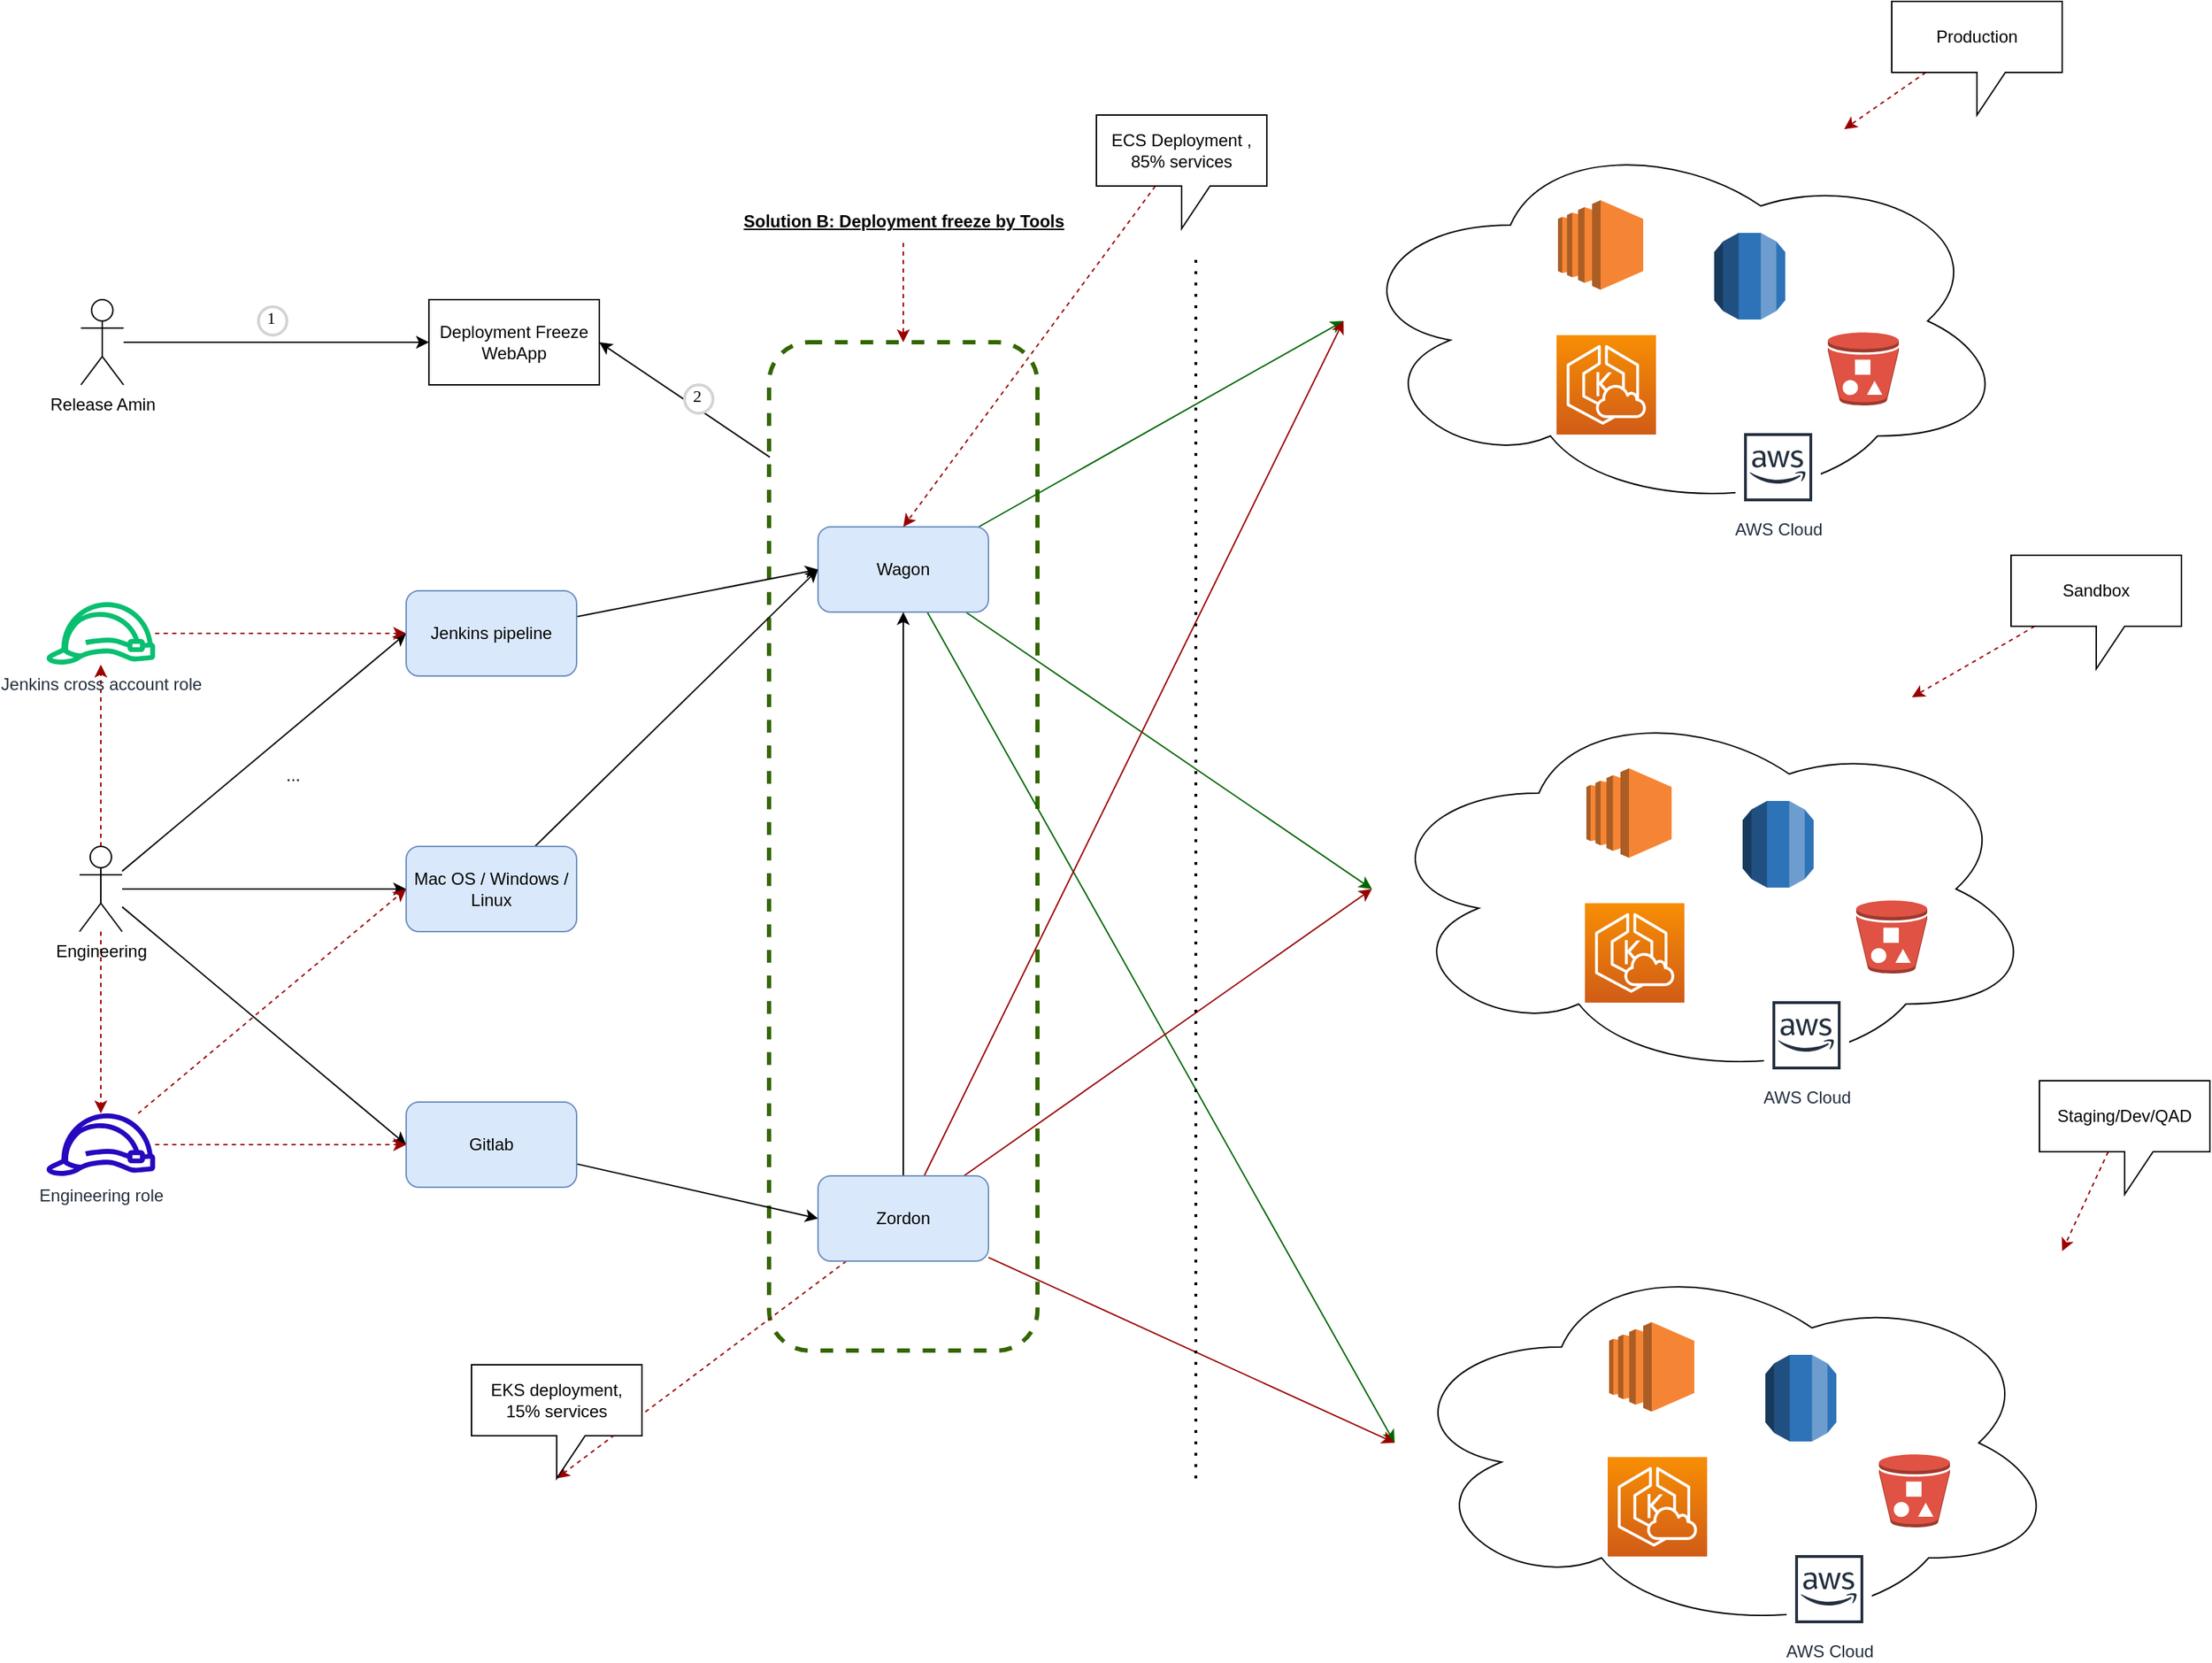 <mxfile version="20.8.11" type="github">
  <diagram name="Page-1" id="IRaWxVjA5Qp4IZFzlLB0">
    <mxGraphModel dx="1634" dy="1131" grid="1" gridSize="10" guides="1" tooltips="1" connect="1" arrows="1" fold="1" page="1" pageScale="1" pageWidth="850" pageHeight="1100" math="0" shadow="0">
      <root>
        <mxCell id="0" />
        <mxCell id="1" parent="0" />
        <mxCell id="0Y3rsa4D7ZO0_9Gj3SC6-74" style="edgeStyle=none;rounded=0;orthogonalLoop=1;jettySize=auto;html=1;entryX=1;entryY=0.5;entryDx=0;entryDy=0;exitX=0.003;exitY=0.114;exitDx=0;exitDy=0;exitPerimeter=0;" edge="1" parent="1" source="0Y3rsa4D7ZO0_9Gj3SC6-2" target="0Y3rsa4D7ZO0_9Gj3SC6-69">
          <mxGeometry relative="1" as="geometry" />
        </mxCell>
        <mxCell id="0Y3rsa4D7ZO0_9Gj3SC6-2" value="" style="rounded=1;whiteSpace=wrap;html=1;fillColor=none;dashed=1;gradientColor=default;strokeWidth=3;strokeColor=#336600;" vertex="1" parent="1">
          <mxGeometry x="879.5" y="390" width="189" height="710" as="geometry" />
        </mxCell>
        <mxCell id="0Y3rsa4D7ZO0_9Gj3SC6-3" style="edgeStyle=none;rounded=0;orthogonalLoop=1;jettySize=auto;html=1;entryX=0;entryY=0.5;entryDx=0;entryDy=0;strokeColor=#006600;" edge="1" parent="1" source="0Y3rsa4D7ZO0_9Gj3SC6-6" target="0Y3rsa4D7ZO0_9Gj3SC6-23">
          <mxGeometry relative="1" as="geometry" />
        </mxCell>
        <mxCell id="0Y3rsa4D7ZO0_9Gj3SC6-4" style="edgeStyle=none;rounded=0;orthogonalLoop=1;jettySize=auto;html=1;entryX=0;entryY=0.5;entryDx=0;entryDy=0;strokeColor=#006600;" edge="1" parent="1" source="0Y3rsa4D7ZO0_9Gj3SC6-6" target="0Y3rsa4D7ZO0_9Gj3SC6-31">
          <mxGeometry relative="1" as="geometry" />
        </mxCell>
        <mxCell id="0Y3rsa4D7ZO0_9Gj3SC6-5" style="edgeStyle=none;rounded=0;orthogonalLoop=1;jettySize=auto;html=1;entryX=0;entryY=0.5;entryDx=0;entryDy=0;strokeColor=#006600;" edge="1" parent="1" source="0Y3rsa4D7ZO0_9Gj3SC6-6" target="0Y3rsa4D7ZO0_9Gj3SC6-39">
          <mxGeometry relative="1" as="geometry" />
        </mxCell>
        <mxCell id="0Y3rsa4D7ZO0_9Gj3SC6-6" value="Wagon" style="rounded=1;whiteSpace=wrap;html=1;fillColor=#dae8fc;strokeColor=#6c8ebf;" vertex="1" parent="1">
          <mxGeometry x="914" y="520" width="120" height="60" as="geometry" />
        </mxCell>
        <mxCell id="0Y3rsa4D7ZO0_9Gj3SC6-7" style="edgeStyle=none;rounded=0;orthogonalLoop=1;jettySize=auto;html=1;entryX=0;entryY=0.5;entryDx=0;entryDy=0;" edge="1" parent="1" source="0Y3rsa4D7ZO0_9Gj3SC6-12" target="0Y3rsa4D7ZO0_9Gj3SC6-54">
          <mxGeometry relative="1" as="geometry" />
        </mxCell>
        <mxCell id="0Y3rsa4D7ZO0_9Gj3SC6-8" style="edgeStyle=none;rounded=0;orthogonalLoop=1;jettySize=auto;html=1;entryX=0;entryY=0.5;entryDx=0;entryDy=0;" edge="1" parent="1" source="0Y3rsa4D7ZO0_9Gj3SC6-12" target="0Y3rsa4D7ZO0_9Gj3SC6-56">
          <mxGeometry relative="1" as="geometry" />
        </mxCell>
        <mxCell id="0Y3rsa4D7ZO0_9Gj3SC6-9" style="edgeStyle=none;rounded=0;orthogonalLoop=1;jettySize=auto;html=1;entryX=0;entryY=0.5;entryDx=0;entryDy=0;" edge="1" parent="1" source="0Y3rsa4D7ZO0_9Gj3SC6-12" target="0Y3rsa4D7ZO0_9Gj3SC6-58">
          <mxGeometry relative="1" as="geometry" />
        </mxCell>
        <mxCell id="0Y3rsa4D7ZO0_9Gj3SC6-10" style="edgeStyle=none;rounded=0;orthogonalLoop=1;jettySize=auto;html=1;strokeColor=#990000;dashed=1;" edge="1" parent="1" source="0Y3rsa4D7ZO0_9Gj3SC6-12" target="0Y3rsa4D7ZO0_9Gj3SC6-21">
          <mxGeometry relative="1" as="geometry" />
        </mxCell>
        <mxCell id="0Y3rsa4D7ZO0_9Gj3SC6-11" style="edgeStyle=none;rounded=0;orthogonalLoop=1;jettySize=auto;html=1;strokeColor=#990000;dashed=1;" edge="1" parent="1" source="0Y3rsa4D7ZO0_9Gj3SC6-12" target="0Y3rsa4D7ZO0_9Gj3SC6-61">
          <mxGeometry relative="1" as="geometry" />
        </mxCell>
        <mxCell id="0Y3rsa4D7ZO0_9Gj3SC6-12" value="Engineering" style="shape=umlActor;verticalLabelPosition=bottom;verticalAlign=top;html=1;outlineConnect=0;" vertex="1" parent="1">
          <mxGeometry x="394" y="745" width="30" height="60" as="geometry" />
        </mxCell>
        <mxCell id="0Y3rsa4D7ZO0_9Gj3SC6-13" style="edgeStyle=none;rounded=0;orthogonalLoop=1;jettySize=auto;html=1;entryX=0.5;entryY=1;entryDx=0;entryDy=0;" edge="1" parent="1" source="0Y3rsa4D7ZO0_9Gj3SC6-18" target="0Y3rsa4D7ZO0_9Gj3SC6-6">
          <mxGeometry relative="1" as="geometry" />
        </mxCell>
        <mxCell id="0Y3rsa4D7ZO0_9Gj3SC6-14" style="edgeStyle=none;rounded=0;orthogonalLoop=1;jettySize=auto;html=1;entryX=0;entryY=0.5;entryDx=0;entryDy=0;strokeColor=#990000;" edge="1" parent="1" source="0Y3rsa4D7ZO0_9Gj3SC6-18" target="0Y3rsa4D7ZO0_9Gj3SC6-23">
          <mxGeometry relative="1" as="geometry" />
        </mxCell>
        <mxCell id="0Y3rsa4D7ZO0_9Gj3SC6-15" style="edgeStyle=none;rounded=0;orthogonalLoop=1;jettySize=auto;html=1;entryX=0;entryY=0.5;entryDx=0;entryDy=0;strokeColor=#990000;" edge="1" parent="1" source="0Y3rsa4D7ZO0_9Gj3SC6-18" target="0Y3rsa4D7ZO0_9Gj3SC6-31">
          <mxGeometry relative="1" as="geometry" />
        </mxCell>
        <mxCell id="0Y3rsa4D7ZO0_9Gj3SC6-16" style="edgeStyle=none;rounded=0;orthogonalLoop=1;jettySize=auto;html=1;entryX=0;entryY=0.5;entryDx=0;entryDy=0;strokeColor=#990000;" edge="1" parent="1" source="0Y3rsa4D7ZO0_9Gj3SC6-18" target="0Y3rsa4D7ZO0_9Gj3SC6-39">
          <mxGeometry relative="1" as="geometry" />
        </mxCell>
        <mxCell id="0Y3rsa4D7ZO0_9Gj3SC6-17" style="edgeStyle=none;rounded=0;orthogonalLoop=1;jettySize=auto;html=1;entryX=0;entryY=0;entryDx=60;entryDy=80;entryPerimeter=0;dashed=1;strokeColor=#990000;" edge="1" parent="1" source="0Y3rsa4D7ZO0_9Gj3SC6-18" target="0Y3rsa4D7ZO0_9Gj3SC6-64">
          <mxGeometry relative="1" as="geometry" />
        </mxCell>
        <mxCell id="0Y3rsa4D7ZO0_9Gj3SC6-18" value="Zordon" style="rounded=1;whiteSpace=wrap;html=1;fillColor=#dae8fc;strokeColor=#6c8ebf;" vertex="1" parent="1">
          <mxGeometry x="914" y="977" width="120" height="60" as="geometry" />
        </mxCell>
        <mxCell id="0Y3rsa4D7ZO0_9Gj3SC6-19" value="" style="endArrow=none;dashed=1;html=1;dashPattern=1 3;strokeWidth=2;rounded=0;" edge="1" parent="1">
          <mxGeometry width="50" height="50" relative="1" as="geometry">
            <mxPoint x="1180" y="1190" as="sourcePoint" />
            <mxPoint x="1180" y="330" as="targetPoint" />
          </mxGeometry>
        </mxCell>
        <mxCell id="0Y3rsa4D7ZO0_9Gj3SC6-20" style="edgeStyle=none;rounded=0;orthogonalLoop=1;jettySize=auto;html=1;entryX=0;entryY=0.5;entryDx=0;entryDy=0;strokeColor=#990000;dashed=1;" edge="1" parent="1" source="0Y3rsa4D7ZO0_9Gj3SC6-21" target="0Y3rsa4D7ZO0_9Gj3SC6-54">
          <mxGeometry relative="1" as="geometry" />
        </mxCell>
        <mxCell id="0Y3rsa4D7ZO0_9Gj3SC6-21" value="Jenkins cross account role" style="sketch=0;outlineConnect=0;fontColor=#232F3E;gradientColor=none;fillColor=#08bf70;strokeColor=none;dashed=0;verticalLabelPosition=bottom;verticalAlign=top;align=center;html=1;fontSize=12;fontStyle=0;aspect=fixed;pointerEvents=1;shape=mxgraph.aws4.role;" vertex="1" parent="1">
          <mxGeometry x="370" y="573" width="78" height="44" as="geometry" />
        </mxCell>
        <mxCell id="0Y3rsa4D7ZO0_9Gj3SC6-22" value="..." style="text;html=1;align=center;verticalAlign=middle;resizable=0;points=[];autosize=1;strokeColor=none;fillColor=none;" vertex="1" parent="1">
          <mxGeometry x="529" y="680" width="30" height="30" as="geometry" />
        </mxCell>
        <mxCell id="0Y3rsa4D7ZO0_9Gj3SC6-23" value="" style="group;movable=1;resizable=1;rotatable=1;deletable=1;editable=1;connectable=1;" vertex="1" connectable="0" parent="1">
          <mxGeometry x="1284" y="240" width="470" height="270" as="geometry" />
        </mxCell>
        <mxCell id="0Y3rsa4D7ZO0_9Gj3SC6-24" value="" style="ellipse;shape=cloud;whiteSpace=wrap;html=1;movable=1;resizable=1;rotatable=1;deletable=1;editable=1;connectable=1;" vertex="1" parent="0Y3rsa4D7ZO0_9Gj3SC6-23">
          <mxGeometry width="470" height="270" as="geometry" />
        </mxCell>
        <mxCell id="0Y3rsa4D7ZO0_9Gj3SC6-25" value="" style="sketch=0;points=[[0,0,0],[0.25,0,0],[0.5,0,0],[0.75,0,0],[1,0,0],[0,1,0],[0.25,1,0],[0.5,1,0],[0.75,1,0],[1,1,0],[0,0.25,0],[0,0.5,0],[0,0.75,0],[1,0.25,0],[1,0.5,0],[1,0.75,0]];outlineConnect=0;fontColor=#232F3E;gradientColor=#F78E04;gradientDirection=north;fillColor=#D05C17;strokeColor=#ffffff;dashed=0;verticalLabelPosition=bottom;verticalAlign=top;align=center;html=1;fontSize=12;fontStyle=0;aspect=fixed;shape=mxgraph.aws4.resourceIcon;resIcon=mxgraph.aws4.eks_cloud;movable=1;resizable=1;rotatable=1;deletable=1;editable=1;connectable=1;" vertex="1" parent="0Y3rsa4D7ZO0_9Gj3SC6-23">
          <mxGeometry x="150" y="145" width="70" height="70" as="geometry" />
        </mxCell>
        <mxCell id="0Y3rsa4D7ZO0_9Gj3SC6-26" value="" style="outlineConnect=0;dashed=0;verticalLabelPosition=bottom;verticalAlign=top;align=center;html=1;shape=mxgraph.aws3.bucket_with_objects;fillColor=#E05243;gradientColor=none;movable=1;resizable=1;rotatable=1;deletable=1;editable=1;connectable=1;" vertex="1" parent="0Y3rsa4D7ZO0_9Gj3SC6-23">
          <mxGeometry x="341" y="143" width="50" height="51.5" as="geometry" />
        </mxCell>
        <mxCell id="0Y3rsa4D7ZO0_9Gj3SC6-27" value="" style="outlineConnect=0;dashed=0;verticalLabelPosition=bottom;verticalAlign=top;align=center;html=1;shape=mxgraph.aws3.rds;fillColor=#2E73B8;gradientColor=none;movable=1;resizable=1;rotatable=1;deletable=1;editable=1;connectable=1;" vertex="1" parent="0Y3rsa4D7ZO0_9Gj3SC6-23">
          <mxGeometry x="261" y="73" width="50" height="61" as="geometry" />
        </mxCell>
        <mxCell id="0Y3rsa4D7ZO0_9Gj3SC6-28" value="" style="outlineConnect=0;dashed=0;verticalLabelPosition=bottom;verticalAlign=top;align=center;html=1;shape=mxgraph.aws3.ec2;fillColor=#F58534;gradientColor=none;movable=1;resizable=1;rotatable=1;deletable=1;editable=1;connectable=1;" vertex="1" parent="0Y3rsa4D7ZO0_9Gj3SC6-23">
          <mxGeometry x="151" y="50" width="60" height="63" as="geometry" />
        </mxCell>
        <mxCell id="0Y3rsa4D7ZO0_9Gj3SC6-29" value="AWS Cloud" style="sketch=0;outlineConnect=0;fontColor=#232F3E;gradientColor=none;strokeColor=#232F3E;fillColor=#ffffff;dashed=0;verticalLabelPosition=bottom;verticalAlign=top;align=center;html=1;fontSize=12;fontStyle=0;aspect=fixed;shape=mxgraph.aws4.resourceIcon;resIcon=mxgraph.aws4.aws_cloud;movable=1;resizable=1;rotatable=1;deletable=1;editable=1;connectable=1;" vertex="1" parent="0Y3rsa4D7ZO0_9Gj3SC6-23">
          <mxGeometry x="276" y="208" width="60" height="60" as="geometry" />
        </mxCell>
        <mxCell id="0Y3rsa4D7ZO0_9Gj3SC6-30" value="" style="shape=image;html=1;verticalAlign=top;verticalLabelPosition=bottom;labelBackgroundColor=#ffffff;imageAspect=0;aspect=fixed;image=https://cdn1.iconfinder.com/data/icons/iconoir-vol-3/24/question-mark-128.png;movable=1;resizable=1;rotatable=1;deletable=1;editable=1;connectable=1;" vertex="1" parent="0Y3rsa4D7ZO0_9Gj3SC6-23">
          <mxGeometry x="238" y="150" width="58" height="58" as="geometry" />
        </mxCell>
        <mxCell id="0Y3rsa4D7ZO0_9Gj3SC6-31" value="" style="group;movable=1;resizable=1;rotatable=1;deletable=1;editable=1;connectable=1;" vertex="1" connectable="0" parent="1">
          <mxGeometry x="1304" y="640" width="470" height="270" as="geometry" />
        </mxCell>
        <mxCell id="0Y3rsa4D7ZO0_9Gj3SC6-32" value="" style="ellipse;shape=cloud;whiteSpace=wrap;html=1;movable=1;resizable=1;rotatable=1;deletable=1;editable=1;connectable=1;" vertex="1" parent="0Y3rsa4D7ZO0_9Gj3SC6-31">
          <mxGeometry width="470" height="270" as="geometry" />
        </mxCell>
        <mxCell id="0Y3rsa4D7ZO0_9Gj3SC6-33" value="" style="sketch=0;points=[[0,0,0],[0.25,0,0],[0.5,0,0],[0.75,0,0],[1,0,0],[0,1,0],[0.25,1,0],[0.5,1,0],[0.75,1,0],[1,1,0],[0,0.25,0],[0,0.5,0],[0,0.75,0],[1,0.25,0],[1,0.5,0],[1,0.75,0]];outlineConnect=0;fontColor=#232F3E;gradientColor=#F78E04;gradientDirection=north;fillColor=#D05C17;strokeColor=#ffffff;dashed=0;verticalLabelPosition=bottom;verticalAlign=top;align=center;html=1;fontSize=12;fontStyle=0;aspect=fixed;shape=mxgraph.aws4.resourceIcon;resIcon=mxgraph.aws4.eks_cloud;movable=1;resizable=1;rotatable=1;deletable=1;editable=1;connectable=1;" vertex="1" parent="0Y3rsa4D7ZO0_9Gj3SC6-31">
          <mxGeometry x="150" y="145" width="70" height="70" as="geometry" />
        </mxCell>
        <mxCell id="0Y3rsa4D7ZO0_9Gj3SC6-34" value="" style="outlineConnect=0;dashed=0;verticalLabelPosition=bottom;verticalAlign=top;align=center;html=1;shape=mxgraph.aws3.bucket_with_objects;fillColor=#E05243;gradientColor=none;movable=1;resizable=1;rotatable=1;deletable=1;editable=1;connectable=1;" vertex="1" parent="0Y3rsa4D7ZO0_9Gj3SC6-31">
          <mxGeometry x="341" y="143" width="50" height="51.5" as="geometry" />
        </mxCell>
        <mxCell id="0Y3rsa4D7ZO0_9Gj3SC6-35" value="" style="outlineConnect=0;dashed=0;verticalLabelPosition=bottom;verticalAlign=top;align=center;html=1;shape=mxgraph.aws3.rds;fillColor=#2E73B8;gradientColor=none;movable=1;resizable=1;rotatable=1;deletable=1;editable=1;connectable=1;" vertex="1" parent="0Y3rsa4D7ZO0_9Gj3SC6-31">
          <mxGeometry x="261" y="73" width="50" height="61" as="geometry" />
        </mxCell>
        <mxCell id="0Y3rsa4D7ZO0_9Gj3SC6-36" value="" style="outlineConnect=0;dashed=0;verticalLabelPosition=bottom;verticalAlign=top;align=center;html=1;shape=mxgraph.aws3.ec2;fillColor=#F58534;gradientColor=none;movable=1;resizable=1;rotatable=1;deletable=1;editable=1;connectable=1;" vertex="1" parent="0Y3rsa4D7ZO0_9Gj3SC6-31">
          <mxGeometry x="151" y="50" width="60" height="63" as="geometry" />
        </mxCell>
        <mxCell id="0Y3rsa4D7ZO0_9Gj3SC6-37" value="AWS Cloud" style="sketch=0;outlineConnect=0;fontColor=#232F3E;gradientColor=none;strokeColor=#232F3E;fillColor=#ffffff;dashed=0;verticalLabelPosition=bottom;verticalAlign=top;align=center;html=1;fontSize=12;fontStyle=0;aspect=fixed;shape=mxgraph.aws4.resourceIcon;resIcon=mxgraph.aws4.aws_cloud;movable=1;resizable=1;rotatable=1;deletable=1;editable=1;connectable=1;" vertex="1" parent="0Y3rsa4D7ZO0_9Gj3SC6-31">
          <mxGeometry x="276" y="208" width="60" height="60" as="geometry" />
        </mxCell>
        <mxCell id="0Y3rsa4D7ZO0_9Gj3SC6-38" value="" style="shape=image;html=1;verticalAlign=top;verticalLabelPosition=bottom;labelBackgroundColor=#ffffff;imageAspect=0;aspect=fixed;image=https://cdn1.iconfinder.com/data/icons/iconoir-vol-3/24/question-mark-128.png;movable=1;resizable=1;rotatable=1;deletable=1;editable=1;connectable=1;" vertex="1" parent="0Y3rsa4D7ZO0_9Gj3SC6-31">
          <mxGeometry x="238" y="150" width="58" height="58" as="geometry" />
        </mxCell>
        <mxCell id="0Y3rsa4D7ZO0_9Gj3SC6-39" value="" style="group;movable=1;resizable=1;rotatable=1;deletable=1;editable=1;connectable=1;" vertex="1" connectable="0" parent="1">
          <mxGeometry x="1320" y="1030" width="470" height="270" as="geometry" />
        </mxCell>
        <mxCell id="0Y3rsa4D7ZO0_9Gj3SC6-40" value="" style="ellipse;shape=cloud;whiteSpace=wrap;html=1;movable=1;resizable=1;rotatable=1;deletable=1;editable=1;connectable=1;" vertex="1" parent="0Y3rsa4D7ZO0_9Gj3SC6-39">
          <mxGeometry width="470" height="270" as="geometry" />
        </mxCell>
        <mxCell id="0Y3rsa4D7ZO0_9Gj3SC6-41" value="" style="sketch=0;points=[[0,0,0],[0.25,0,0],[0.5,0,0],[0.75,0,0],[1,0,0],[0,1,0],[0.25,1,0],[0.5,1,0],[0.75,1,0],[1,1,0],[0,0.25,0],[0,0.5,0],[0,0.75,0],[1,0.25,0],[1,0.5,0],[1,0.75,0]];outlineConnect=0;fontColor=#232F3E;gradientColor=#F78E04;gradientDirection=north;fillColor=#D05C17;strokeColor=#ffffff;dashed=0;verticalLabelPosition=bottom;verticalAlign=top;align=center;html=1;fontSize=12;fontStyle=0;aspect=fixed;shape=mxgraph.aws4.resourceIcon;resIcon=mxgraph.aws4.eks_cloud;movable=1;resizable=1;rotatable=1;deletable=1;editable=1;connectable=1;" vertex="1" parent="0Y3rsa4D7ZO0_9Gj3SC6-39">
          <mxGeometry x="150" y="145" width="70" height="70" as="geometry" />
        </mxCell>
        <mxCell id="0Y3rsa4D7ZO0_9Gj3SC6-42" value="" style="outlineConnect=0;dashed=0;verticalLabelPosition=bottom;verticalAlign=top;align=center;html=1;shape=mxgraph.aws3.bucket_with_objects;fillColor=#E05243;gradientColor=none;movable=1;resizable=1;rotatable=1;deletable=1;editable=1;connectable=1;" vertex="1" parent="0Y3rsa4D7ZO0_9Gj3SC6-39">
          <mxGeometry x="341" y="143" width="50" height="51.5" as="geometry" />
        </mxCell>
        <mxCell id="0Y3rsa4D7ZO0_9Gj3SC6-43" value="" style="outlineConnect=0;dashed=0;verticalLabelPosition=bottom;verticalAlign=top;align=center;html=1;shape=mxgraph.aws3.rds;fillColor=#2E73B8;gradientColor=none;movable=1;resizable=1;rotatable=1;deletable=1;editable=1;connectable=1;" vertex="1" parent="0Y3rsa4D7ZO0_9Gj3SC6-39">
          <mxGeometry x="261" y="73" width="50" height="61" as="geometry" />
        </mxCell>
        <mxCell id="0Y3rsa4D7ZO0_9Gj3SC6-44" value="" style="outlineConnect=0;dashed=0;verticalLabelPosition=bottom;verticalAlign=top;align=center;html=1;shape=mxgraph.aws3.ec2;fillColor=#F58534;gradientColor=none;movable=1;resizable=1;rotatable=1;deletable=1;editable=1;connectable=1;" vertex="1" parent="0Y3rsa4D7ZO0_9Gj3SC6-39">
          <mxGeometry x="151" y="50" width="60" height="63" as="geometry" />
        </mxCell>
        <mxCell id="0Y3rsa4D7ZO0_9Gj3SC6-45" value="AWS Cloud" style="sketch=0;outlineConnect=0;fontColor=#232F3E;gradientColor=none;strokeColor=#232F3E;fillColor=#ffffff;dashed=0;verticalLabelPosition=bottom;verticalAlign=top;align=center;html=1;fontSize=12;fontStyle=0;aspect=fixed;shape=mxgraph.aws4.resourceIcon;resIcon=mxgraph.aws4.aws_cloud;movable=1;resizable=1;rotatable=1;deletable=1;editable=1;connectable=1;" vertex="1" parent="0Y3rsa4D7ZO0_9Gj3SC6-39">
          <mxGeometry x="276" y="208" width="60" height="60" as="geometry" />
        </mxCell>
        <mxCell id="0Y3rsa4D7ZO0_9Gj3SC6-46" value="" style="shape=image;html=1;verticalAlign=top;verticalLabelPosition=bottom;labelBackgroundColor=#ffffff;imageAspect=0;aspect=fixed;image=https://cdn1.iconfinder.com/data/icons/iconoir-vol-3/24/question-mark-128.png;movable=1;resizable=1;rotatable=1;deletable=1;editable=1;connectable=1;" vertex="1" parent="0Y3rsa4D7ZO0_9Gj3SC6-39">
          <mxGeometry x="238" y="150" width="58" height="58" as="geometry" />
        </mxCell>
        <mxCell id="0Y3rsa4D7ZO0_9Gj3SC6-47" style="edgeStyle=none;rounded=0;orthogonalLoop=1;jettySize=auto;html=1;entryX=0.75;entryY=0;entryDx=0;entryDy=0;dashed=1;strokeColor=#990000;" edge="1" parent="1" source="0Y3rsa4D7ZO0_9Gj3SC6-48" target="0Y3rsa4D7ZO0_9Gj3SC6-23">
          <mxGeometry relative="1" as="geometry" />
        </mxCell>
        <mxCell id="0Y3rsa4D7ZO0_9Gj3SC6-48" value="Production" style="shape=callout;whiteSpace=wrap;html=1;perimeter=calloutPerimeter;" vertex="1" parent="1">
          <mxGeometry x="1670" y="150" width="120" height="80" as="geometry" />
        </mxCell>
        <mxCell id="0Y3rsa4D7ZO0_9Gj3SC6-49" style="edgeStyle=none;rounded=0;orthogonalLoop=1;jettySize=auto;html=1;entryX=0.809;entryY=0;entryDx=0;entryDy=0;entryPerimeter=0;dashed=1;strokeColor=#990000;" edge="1" parent="1" source="0Y3rsa4D7ZO0_9Gj3SC6-50" target="0Y3rsa4D7ZO0_9Gj3SC6-31">
          <mxGeometry relative="1" as="geometry" />
        </mxCell>
        <mxCell id="0Y3rsa4D7ZO0_9Gj3SC6-50" value="Sandbox" style="shape=callout;whiteSpace=wrap;html=1;perimeter=calloutPerimeter;" vertex="1" parent="1">
          <mxGeometry x="1754" y="540" width="120" height="80" as="geometry" />
        </mxCell>
        <mxCell id="0Y3rsa4D7ZO0_9Gj3SC6-51" style="edgeStyle=none;rounded=0;orthogonalLoop=1;jettySize=auto;html=1;entryX=1;entryY=0;entryDx=0;entryDy=0;dashed=1;strokeColor=#990000;" edge="1" parent="1" source="0Y3rsa4D7ZO0_9Gj3SC6-52" target="0Y3rsa4D7ZO0_9Gj3SC6-39">
          <mxGeometry relative="1" as="geometry" />
        </mxCell>
        <mxCell id="0Y3rsa4D7ZO0_9Gj3SC6-52" value="Staging/Dev/QAD" style="shape=callout;whiteSpace=wrap;html=1;perimeter=calloutPerimeter;" vertex="1" parent="1">
          <mxGeometry x="1774" y="910" width="120" height="80" as="geometry" />
        </mxCell>
        <mxCell id="0Y3rsa4D7ZO0_9Gj3SC6-53" style="edgeStyle=none;rounded=0;orthogonalLoop=1;jettySize=auto;html=1;entryX=0;entryY=0.5;entryDx=0;entryDy=0;" edge="1" parent="1" source="0Y3rsa4D7ZO0_9Gj3SC6-54" target="0Y3rsa4D7ZO0_9Gj3SC6-6">
          <mxGeometry relative="1" as="geometry" />
        </mxCell>
        <mxCell id="0Y3rsa4D7ZO0_9Gj3SC6-54" value="Jenkins pipeline" style="rounded=1;whiteSpace=wrap;html=1;fillColor=#dae8fc;strokeColor=#6c8ebf;" vertex="1" parent="1">
          <mxGeometry x="624" y="565" width="120" height="60" as="geometry" />
        </mxCell>
        <mxCell id="0Y3rsa4D7ZO0_9Gj3SC6-55" style="edgeStyle=none;rounded=0;orthogonalLoop=1;jettySize=auto;html=1;entryX=0;entryY=0.5;entryDx=0;entryDy=0;" edge="1" parent="1" source="0Y3rsa4D7ZO0_9Gj3SC6-56" target="0Y3rsa4D7ZO0_9Gj3SC6-6">
          <mxGeometry relative="1" as="geometry" />
        </mxCell>
        <mxCell id="0Y3rsa4D7ZO0_9Gj3SC6-56" value="Mac OS / Windows / Linux" style="rounded=1;whiteSpace=wrap;html=1;fillColor=#dae8fc;strokeColor=#6c8ebf;" vertex="1" parent="1">
          <mxGeometry x="624" y="745" width="120" height="60" as="geometry" />
        </mxCell>
        <mxCell id="0Y3rsa4D7ZO0_9Gj3SC6-57" style="edgeStyle=none;rounded=0;orthogonalLoop=1;jettySize=auto;html=1;entryX=0;entryY=0.5;entryDx=0;entryDy=0;" edge="1" parent="1" source="0Y3rsa4D7ZO0_9Gj3SC6-58" target="0Y3rsa4D7ZO0_9Gj3SC6-18">
          <mxGeometry relative="1" as="geometry" />
        </mxCell>
        <mxCell id="0Y3rsa4D7ZO0_9Gj3SC6-58" value="Gitlab" style="rounded=1;whiteSpace=wrap;html=1;fillColor=#dae8fc;strokeColor=#6c8ebf;" vertex="1" parent="1">
          <mxGeometry x="624" y="925" width="120" height="60" as="geometry" />
        </mxCell>
        <mxCell id="0Y3rsa4D7ZO0_9Gj3SC6-59" style="edgeStyle=none;rounded=0;orthogonalLoop=1;jettySize=auto;html=1;entryX=0;entryY=0.5;entryDx=0;entryDy=0;strokeColor=#990000;dashed=1;" edge="1" parent="1" source="0Y3rsa4D7ZO0_9Gj3SC6-61" target="0Y3rsa4D7ZO0_9Gj3SC6-56">
          <mxGeometry relative="1" as="geometry" />
        </mxCell>
        <mxCell id="0Y3rsa4D7ZO0_9Gj3SC6-60" style="edgeStyle=none;rounded=0;orthogonalLoop=1;jettySize=auto;html=1;entryX=0;entryY=0.5;entryDx=0;entryDy=0;strokeColor=#990000;dashed=1;" edge="1" parent="1" source="0Y3rsa4D7ZO0_9Gj3SC6-61" target="0Y3rsa4D7ZO0_9Gj3SC6-58">
          <mxGeometry relative="1" as="geometry" />
        </mxCell>
        <mxCell id="0Y3rsa4D7ZO0_9Gj3SC6-61" value="Engineering role" style="sketch=0;outlineConnect=0;fontColor=#232F3E;gradientColor=none;fillColor=#2608bf;strokeColor=none;dashed=0;verticalLabelPosition=bottom;verticalAlign=top;align=center;html=1;fontSize=12;fontStyle=0;aspect=fixed;pointerEvents=1;shape=mxgraph.aws4.role;" vertex="1" parent="1">
          <mxGeometry x="370" y="933" width="78" height="44" as="geometry" />
        </mxCell>
        <mxCell id="0Y3rsa4D7ZO0_9Gj3SC6-62" style="edgeStyle=none;rounded=0;orthogonalLoop=1;jettySize=auto;html=1;entryX=0.5;entryY=0;entryDx=0;entryDy=0;dashed=1;strokeColor=#990000;" edge="1" parent="1" source="0Y3rsa4D7ZO0_9Gj3SC6-63" target="0Y3rsa4D7ZO0_9Gj3SC6-6">
          <mxGeometry relative="1" as="geometry" />
        </mxCell>
        <mxCell id="0Y3rsa4D7ZO0_9Gj3SC6-63" value="ECS Deployment , 85% services" style="shape=callout;whiteSpace=wrap;html=1;perimeter=calloutPerimeter;" vertex="1" parent="1">
          <mxGeometry x="1110" y="230" width="120" height="80" as="geometry" />
        </mxCell>
        <mxCell id="0Y3rsa4D7ZO0_9Gj3SC6-64" value="EKS deployment, 15% services" style="shape=callout;whiteSpace=wrap;html=1;perimeter=calloutPerimeter;" vertex="1" parent="1">
          <mxGeometry x="670" y="1110" width="120" height="80" as="geometry" />
        </mxCell>
        <mxCell id="0Y3rsa4D7ZO0_9Gj3SC6-67" style="edgeStyle=none;rounded=0;orthogonalLoop=1;jettySize=auto;html=1;dashed=1;strokeColor=#990000;" edge="1" parent="1" source="0Y3rsa4D7ZO0_9Gj3SC6-68" target="0Y3rsa4D7ZO0_9Gj3SC6-2">
          <mxGeometry relative="1" as="geometry" />
        </mxCell>
        <mxCell id="0Y3rsa4D7ZO0_9Gj3SC6-68" value="Solution B: Deployment freeze by Tools" style="text;html=1;align=center;verticalAlign=middle;resizable=0;points=[];autosize=1;strokeColor=none;fillColor=none;fontStyle=5" vertex="1" parent="1">
          <mxGeometry x="849" y="290" width="250" height="30" as="geometry" />
        </mxCell>
        <mxCell id="0Y3rsa4D7ZO0_9Gj3SC6-69" value="Deployment Freeze WebApp" style="rounded=0;whiteSpace=wrap;html=1;" vertex="1" parent="1">
          <mxGeometry x="640" y="360" width="120" height="60" as="geometry" />
        </mxCell>
        <mxCell id="0Y3rsa4D7ZO0_9Gj3SC6-82" style="edgeStyle=none;rounded=0;orthogonalLoop=1;jettySize=auto;html=1;entryX=0;entryY=0.5;entryDx=0;entryDy=0;" edge="1" parent="1" source="0Y3rsa4D7ZO0_9Gj3SC6-71" target="0Y3rsa4D7ZO0_9Gj3SC6-69">
          <mxGeometry relative="1" as="geometry" />
        </mxCell>
        <mxCell id="0Y3rsa4D7ZO0_9Gj3SC6-71" value="Release Amin" style="shape=umlActor;verticalLabelPosition=bottom;verticalAlign=top;html=1;outlineConnect=0;" vertex="1" parent="1">
          <mxGeometry x="395" y="360" width="30" height="60" as="geometry" />
        </mxCell>
        <mxCell id="0Y3rsa4D7ZO0_9Gj3SC6-81" value="2" style="ellipse;whiteSpace=wrap;html=1;aspect=fixed;strokeWidth=2;fontFamily=Tahoma;spacingBottom=4;spacingRight=2;strokeColor=#d3d3d3;" vertex="1" parent="1">
          <mxGeometry x="820" y="420" width="20" height="20" as="geometry" />
        </mxCell>
        <mxCell id="0Y3rsa4D7ZO0_9Gj3SC6-83" value="1" style="ellipse;whiteSpace=wrap;html=1;aspect=fixed;strokeWidth=2;fontFamily=Tahoma;spacingBottom=4;spacingRight=2;strokeColor=#d3d3d3;" vertex="1" parent="1">
          <mxGeometry x="520" y="365" width="20" height="20" as="geometry" />
        </mxCell>
      </root>
    </mxGraphModel>
  </diagram>
</mxfile>
